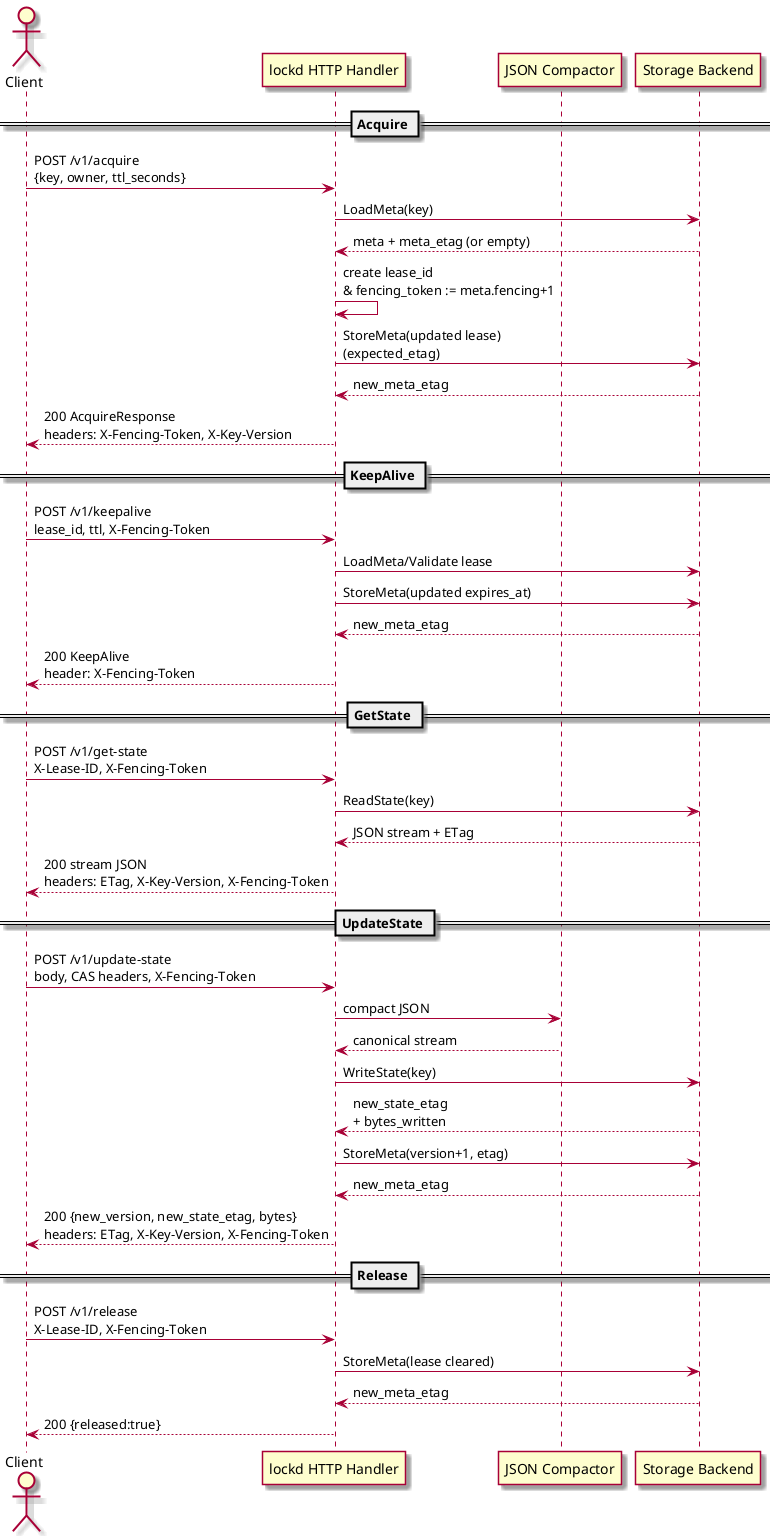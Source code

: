 @startuml
' Lockd lease lifecycle overview with storage simplified

skin rose

actor Client
participant "lockd HTTP Handler" as Handler
participant "JSON Compactor" as Compactor
participant "Storage Backend" as Storage

== Acquire ==
Client -> Handler: POST /v1/acquire\n{key, owner, ttl_seconds}
Handler -> Storage: LoadMeta(key)
Storage --> Handler: meta + meta_etag (or empty)
Handler -> Handler: create lease_id\n& fencing_token := meta.fencing+1
Handler -> Storage: StoreMeta(updated lease)\n(expected_etag)
Storage --> Handler: new_meta_etag
Handler --> Client: 200 AcquireResponse\nheaders: X-Fencing-Token, X-Key-Version

== KeepAlive ==
Client -> Handler: POST /v1/keepalive\nlease_id, ttl, X-Fencing-Token
Handler -> Storage: LoadMeta/Validate lease
Handler -> Storage: StoreMeta(updated expires_at)
Storage --> Handler: new_meta_etag
Handler --> Client: 200 KeepAlive\nheader: X-Fencing-Token

== GetState ==
Client -> Handler: POST /v1/get-state\nX-Lease-ID, X-Fencing-Token
Handler -> Storage: ReadState(key)
Storage --> Handler: JSON stream + ETag
Handler --> Client: 200 stream JSON\nheaders: ETag, X-Key-Version, X-Fencing-Token

== UpdateState ==
Client -> Handler: POST /v1/update-state\nbody, CAS headers, X-Fencing-Token
Handler -> Compactor: compact JSON
Compactor --> Handler: canonical stream
Handler -> Storage: WriteState(key)
Storage --> Handler: new_state_etag\n+ bytes_written
Handler -> Storage: StoreMeta(version+1, etag)
Storage --> Handler: new_meta_etag
Handler --> Client: 200 {new_version, new_state_etag, bytes}\nheaders: ETag, X-Key-Version, X-Fencing-Token

== Release ==
Client -> Handler: POST /v1/release\nX-Lease-ID, X-Fencing-Token
Handler -> Storage: StoreMeta(lease cleared)
Storage --> Handler: new_meta_etag
Handler --> Client: 200 {released:true}

@enduml
